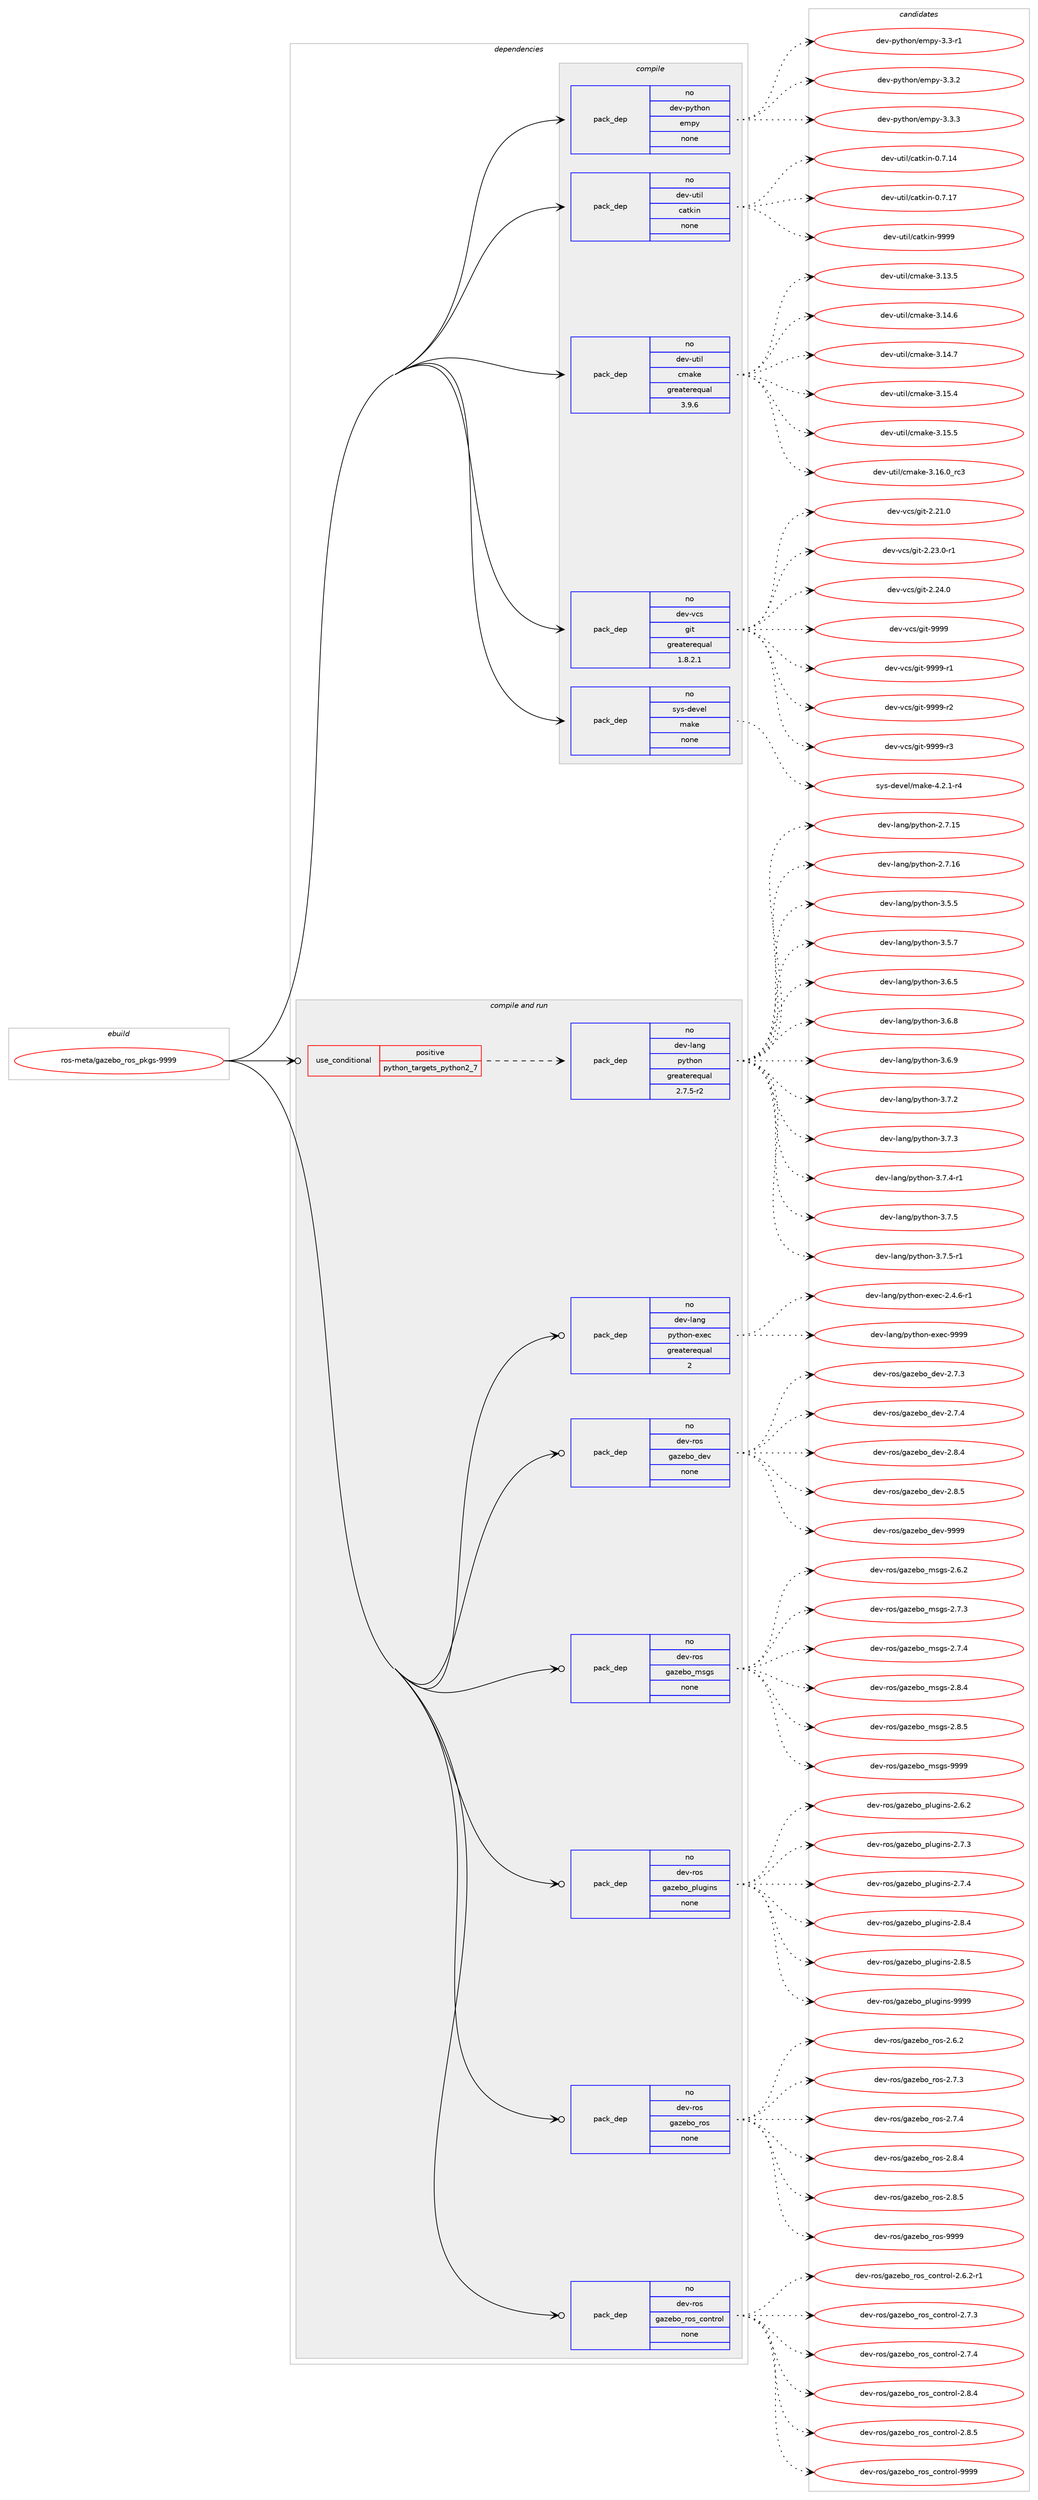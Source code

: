 digraph prolog {

# *************
# Graph options
# *************

newrank=true;
concentrate=true;
compound=true;
graph [rankdir=LR,fontname=Helvetica,fontsize=10,ranksep=1.5];#, ranksep=2.5, nodesep=0.2];
edge  [arrowhead=vee];
node  [fontname=Helvetica,fontsize=10];

# **********
# The ebuild
# **********

subgraph cluster_leftcol {
color=gray;
rank=same;
label=<<i>ebuild</i>>;
id [label="ros-meta/gazebo_ros_pkgs-9999", color=red, width=4, href="../ros-meta/gazebo_ros_pkgs-9999.svg"];
}

# ****************
# The dependencies
# ****************

subgraph cluster_midcol {
color=gray;
label=<<i>dependencies</i>>;
subgraph cluster_compile {
fillcolor="#eeeeee";
style=filled;
label=<<i>compile</i>>;
subgraph pack625257 {
dependency846531 [label=<<TABLE BORDER="0" CELLBORDER="1" CELLSPACING="0" CELLPADDING="4" WIDTH="220"><TR><TD ROWSPAN="6" CELLPADDING="30">pack_dep</TD></TR><TR><TD WIDTH="110">no</TD></TR><TR><TD>dev-python</TD></TR><TR><TD>empy</TD></TR><TR><TD>none</TD></TR><TR><TD></TD></TR></TABLE>>, shape=none, color=blue];
}
id:e -> dependency846531:w [weight=20,style="solid",arrowhead="vee"];
subgraph pack625258 {
dependency846532 [label=<<TABLE BORDER="0" CELLBORDER="1" CELLSPACING="0" CELLPADDING="4" WIDTH="220"><TR><TD ROWSPAN="6" CELLPADDING="30">pack_dep</TD></TR><TR><TD WIDTH="110">no</TD></TR><TR><TD>dev-util</TD></TR><TR><TD>catkin</TD></TR><TR><TD>none</TD></TR><TR><TD></TD></TR></TABLE>>, shape=none, color=blue];
}
id:e -> dependency846532:w [weight=20,style="solid",arrowhead="vee"];
subgraph pack625259 {
dependency846533 [label=<<TABLE BORDER="0" CELLBORDER="1" CELLSPACING="0" CELLPADDING="4" WIDTH="220"><TR><TD ROWSPAN="6" CELLPADDING="30">pack_dep</TD></TR><TR><TD WIDTH="110">no</TD></TR><TR><TD>dev-util</TD></TR><TR><TD>cmake</TD></TR><TR><TD>greaterequal</TD></TR><TR><TD>3.9.6</TD></TR></TABLE>>, shape=none, color=blue];
}
id:e -> dependency846533:w [weight=20,style="solid",arrowhead="vee"];
subgraph pack625260 {
dependency846534 [label=<<TABLE BORDER="0" CELLBORDER="1" CELLSPACING="0" CELLPADDING="4" WIDTH="220"><TR><TD ROWSPAN="6" CELLPADDING="30">pack_dep</TD></TR><TR><TD WIDTH="110">no</TD></TR><TR><TD>dev-vcs</TD></TR><TR><TD>git</TD></TR><TR><TD>greaterequal</TD></TR><TR><TD>1.8.2.1</TD></TR></TABLE>>, shape=none, color=blue];
}
id:e -> dependency846534:w [weight=20,style="solid",arrowhead="vee"];
subgraph pack625261 {
dependency846535 [label=<<TABLE BORDER="0" CELLBORDER="1" CELLSPACING="0" CELLPADDING="4" WIDTH="220"><TR><TD ROWSPAN="6" CELLPADDING="30">pack_dep</TD></TR><TR><TD WIDTH="110">no</TD></TR><TR><TD>sys-devel</TD></TR><TR><TD>make</TD></TR><TR><TD>none</TD></TR><TR><TD></TD></TR></TABLE>>, shape=none, color=blue];
}
id:e -> dependency846535:w [weight=20,style="solid",arrowhead="vee"];
}
subgraph cluster_compileandrun {
fillcolor="#eeeeee";
style=filled;
label=<<i>compile and run</i>>;
subgraph cond206340 {
dependency846536 [label=<<TABLE BORDER="0" CELLBORDER="1" CELLSPACING="0" CELLPADDING="4"><TR><TD ROWSPAN="3" CELLPADDING="10">use_conditional</TD></TR><TR><TD>positive</TD></TR><TR><TD>python_targets_python2_7</TD></TR></TABLE>>, shape=none, color=red];
subgraph pack625262 {
dependency846537 [label=<<TABLE BORDER="0" CELLBORDER="1" CELLSPACING="0" CELLPADDING="4" WIDTH="220"><TR><TD ROWSPAN="6" CELLPADDING="30">pack_dep</TD></TR><TR><TD WIDTH="110">no</TD></TR><TR><TD>dev-lang</TD></TR><TR><TD>python</TD></TR><TR><TD>greaterequal</TD></TR><TR><TD>2.7.5-r2</TD></TR></TABLE>>, shape=none, color=blue];
}
dependency846536:e -> dependency846537:w [weight=20,style="dashed",arrowhead="vee"];
}
id:e -> dependency846536:w [weight=20,style="solid",arrowhead="odotvee"];
subgraph pack625263 {
dependency846538 [label=<<TABLE BORDER="0" CELLBORDER="1" CELLSPACING="0" CELLPADDING="4" WIDTH="220"><TR><TD ROWSPAN="6" CELLPADDING="30">pack_dep</TD></TR><TR><TD WIDTH="110">no</TD></TR><TR><TD>dev-lang</TD></TR><TR><TD>python-exec</TD></TR><TR><TD>greaterequal</TD></TR><TR><TD>2</TD></TR></TABLE>>, shape=none, color=blue];
}
id:e -> dependency846538:w [weight=20,style="solid",arrowhead="odotvee"];
subgraph pack625264 {
dependency846539 [label=<<TABLE BORDER="0" CELLBORDER="1" CELLSPACING="0" CELLPADDING="4" WIDTH="220"><TR><TD ROWSPAN="6" CELLPADDING="30">pack_dep</TD></TR><TR><TD WIDTH="110">no</TD></TR><TR><TD>dev-ros</TD></TR><TR><TD>gazebo_dev</TD></TR><TR><TD>none</TD></TR><TR><TD></TD></TR></TABLE>>, shape=none, color=blue];
}
id:e -> dependency846539:w [weight=20,style="solid",arrowhead="odotvee"];
subgraph pack625265 {
dependency846540 [label=<<TABLE BORDER="0" CELLBORDER="1" CELLSPACING="0" CELLPADDING="4" WIDTH="220"><TR><TD ROWSPAN="6" CELLPADDING="30">pack_dep</TD></TR><TR><TD WIDTH="110">no</TD></TR><TR><TD>dev-ros</TD></TR><TR><TD>gazebo_msgs</TD></TR><TR><TD>none</TD></TR><TR><TD></TD></TR></TABLE>>, shape=none, color=blue];
}
id:e -> dependency846540:w [weight=20,style="solid",arrowhead="odotvee"];
subgraph pack625266 {
dependency846541 [label=<<TABLE BORDER="0" CELLBORDER="1" CELLSPACING="0" CELLPADDING="4" WIDTH="220"><TR><TD ROWSPAN="6" CELLPADDING="30">pack_dep</TD></TR><TR><TD WIDTH="110">no</TD></TR><TR><TD>dev-ros</TD></TR><TR><TD>gazebo_plugins</TD></TR><TR><TD>none</TD></TR><TR><TD></TD></TR></TABLE>>, shape=none, color=blue];
}
id:e -> dependency846541:w [weight=20,style="solid",arrowhead="odotvee"];
subgraph pack625267 {
dependency846542 [label=<<TABLE BORDER="0" CELLBORDER="1" CELLSPACING="0" CELLPADDING="4" WIDTH="220"><TR><TD ROWSPAN="6" CELLPADDING="30">pack_dep</TD></TR><TR><TD WIDTH="110">no</TD></TR><TR><TD>dev-ros</TD></TR><TR><TD>gazebo_ros</TD></TR><TR><TD>none</TD></TR><TR><TD></TD></TR></TABLE>>, shape=none, color=blue];
}
id:e -> dependency846542:w [weight=20,style="solid",arrowhead="odotvee"];
subgraph pack625268 {
dependency846543 [label=<<TABLE BORDER="0" CELLBORDER="1" CELLSPACING="0" CELLPADDING="4" WIDTH="220"><TR><TD ROWSPAN="6" CELLPADDING="30">pack_dep</TD></TR><TR><TD WIDTH="110">no</TD></TR><TR><TD>dev-ros</TD></TR><TR><TD>gazebo_ros_control</TD></TR><TR><TD>none</TD></TR><TR><TD></TD></TR></TABLE>>, shape=none, color=blue];
}
id:e -> dependency846543:w [weight=20,style="solid",arrowhead="odotvee"];
}
subgraph cluster_run {
fillcolor="#eeeeee";
style=filled;
label=<<i>run</i>>;
}
}

# **************
# The candidates
# **************

subgraph cluster_choices {
rank=same;
color=gray;
label=<<i>candidates</i>>;

subgraph choice625257 {
color=black;
nodesep=1;
choice1001011184511212111610411111047101109112121455146514511449 [label="dev-python/empy-3.3-r1", color=red, width=4,href="../dev-python/empy-3.3-r1.svg"];
choice1001011184511212111610411111047101109112121455146514650 [label="dev-python/empy-3.3.2", color=red, width=4,href="../dev-python/empy-3.3.2.svg"];
choice1001011184511212111610411111047101109112121455146514651 [label="dev-python/empy-3.3.3", color=red, width=4,href="../dev-python/empy-3.3.3.svg"];
dependency846531:e -> choice1001011184511212111610411111047101109112121455146514511449:w [style=dotted,weight="100"];
dependency846531:e -> choice1001011184511212111610411111047101109112121455146514650:w [style=dotted,weight="100"];
dependency846531:e -> choice1001011184511212111610411111047101109112121455146514651:w [style=dotted,weight="100"];
}
subgraph choice625258 {
color=black;
nodesep=1;
choice1001011184511711610510847999711610710511045484655464952 [label="dev-util/catkin-0.7.14", color=red, width=4,href="../dev-util/catkin-0.7.14.svg"];
choice1001011184511711610510847999711610710511045484655464955 [label="dev-util/catkin-0.7.17", color=red, width=4,href="../dev-util/catkin-0.7.17.svg"];
choice100101118451171161051084799971161071051104557575757 [label="dev-util/catkin-9999", color=red, width=4,href="../dev-util/catkin-9999.svg"];
dependency846532:e -> choice1001011184511711610510847999711610710511045484655464952:w [style=dotted,weight="100"];
dependency846532:e -> choice1001011184511711610510847999711610710511045484655464955:w [style=dotted,weight="100"];
dependency846532:e -> choice100101118451171161051084799971161071051104557575757:w [style=dotted,weight="100"];
}
subgraph choice625259 {
color=black;
nodesep=1;
choice1001011184511711610510847991099710710145514649514653 [label="dev-util/cmake-3.13.5", color=red, width=4,href="../dev-util/cmake-3.13.5.svg"];
choice1001011184511711610510847991099710710145514649524654 [label="dev-util/cmake-3.14.6", color=red, width=4,href="../dev-util/cmake-3.14.6.svg"];
choice1001011184511711610510847991099710710145514649524655 [label="dev-util/cmake-3.14.7", color=red, width=4,href="../dev-util/cmake-3.14.7.svg"];
choice1001011184511711610510847991099710710145514649534652 [label="dev-util/cmake-3.15.4", color=red, width=4,href="../dev-util/cmake-3.15.4.svg"];
choice1001011184511711610510847991099710710145514649534653 [label="dev-util/cmake-3.15.5", color=red, width=4,href="../dev-util/cmake-3.15.5.svg"];
choice1001011184511711610510847991099710710145514649544648951149951 [label="dev-util/cmake-3.16.0_rc3", color=red, width=4,href="../dev-util/cmake-3.16.0_rc3.svg"];
dependency846533:e -> choice1001011184511711610510847991099710710145514649514653:w [style=dotted,weight="100"];
dependency846533:e -> choice1001011184511711610510847991099710710145514649524654:w [style=dotted,weight="100"];
dependency846533:e -> choice1001011184511711610510847991099710710145514649524655:w [style=dotted,weight="100"];
dependency846533:e -> choice1001011184511711610510847991099710710145514649534652:w [style=dotted,weight="100"];
dependency846533:e -> choice1001011184511711610510847991099710710145514649534653:w [style=dotted,weight="100"];
dependency846533:e -> choice1001011184511711610510847991099710710145514649544648951149951:w [style=dotted,weight="100"];
}
subgraph choice625260 {
color=black;
nodesep=1;
choice10010111845118991154710310511645504650494648 [label="dev-vcs/git-2.21.0", color=red, width=4,href="../dev-vcs/git-2.21.0.svg"];
choice100101118451189911547103105116455046505146484511449 [label="dev-vcs/git-2.23.0-r1", color=red, width=4,href="../dev-vcs/git-2.23.0-r1.svg"];
choice10010111845118991154710310511645504650524648 [label="dev-vcs/git-2.24.0", color=red, width=4,href="../dev-vcs/git-2.24.0.svg"];
choice1001011184511899115471031051164557575757 [label="dev-vcs/git-9999", color=red, width=4,href="../dev-vcs/git-9999.svg"];
choice10010111845118991154710310511645575757574511449 [label="dev-vcs/git-9999-r1", color=red, width=4,href="../dev-vcs/git-9999-r1.svg"];
choice10010111845118991154710310511645575757574511450 [label="dev-vcs/git-9999-r2", color=red, width=4,href="../dev-vcs/git-9999-r2.svg"];
choice10010111845118991154710310511645575757574511451 [label="dev-vcs/git-9999-r3", color=red, width=4,href="../dev-vcs/git-9999-r3.svg"];
dependency846534:e -> choice10010111845118991154710310511645504650494648:w [style=dotted,weight="100"];
dependency846534:e -> choice100101118451189911547103105116455046505146484511449:w [style=dotted,weight="100"];
dependency846534:e -> choice10010111845118991154710310511645504650524648:w [style=dotted,weight="100"];
dependency846534:e -> choice1001011184511899115471031051164557575757:w [style=dotted,weight="100"];
dependency846534:e -> choice10010111845118991154710310511645575757574511449:w [style=dotted,weight="100"];
dependency846534:e -> choice10010111845118991154710310511645575757574511450:w [style=dotted,weight="100"];
dependency846534:e -> choice10010111845118991154710310511645575757574511451:w [style=dotted,weight="100"];
}
subgraph choice625261 {
color=black;
nodesep=1;
choice1151211154510010111810110847109971071014552465046494511452 [label="sys-devel/make-4.2.1-r4", color=red, width=4,href="../sys-devel/make-4.2.1-r4.svg"];
dependency846535:e -> choice1151211154510010111810110847109971071014552465046494511452:w [style=dotted,weight="100"];
}
subgraph choice625262 {
color=black;
nodesep=1;
choice10010111845108971101034711212111610411111045504655464953 [label="dev-lang/python-2.7.15", color=red, width=4,href="../dev-lang/python-2.7.15.svg"];
choice10010111845108971101034711212111610411111045504655464954 [label="dev-lang/python-2.7.16", color=red, width=4,href="../dev-lang/python-2.7.16.svg"];
choice100101118451089711010347112121116104111110455146534653 [label="dev-lang/python-3.5.5", color=red, width=4,href="../dev-lang/python-3.5.5.svg"];
choice100101118451089711010347112121116104111110455146534655 [label="dev-lang/python-3.5.7", color=red, width=4,href="../dev-lang/python-3.5.7.svg"];
choice100101118451089711010347112121116104111110455146544653 [label="dev-lang/python-3.6.5", color=red, width=4,href="../dev-lang/python-3.6.5.svg"];
choice100101118451089711010347112121116104111110455146544656 [label="dev-lang/python-3.6.8", color=red, width=4,href="../dev-lang/python-3.6.8.svg"];
choice100101118451089711010347112121116104111110455146544657 [label="dev-lang/python-3.6.9", color=red, width=4,href="../dev-lang/python-3.6.9.svg"];
choice100101118451089711010347112121116104111110455146554650 [label="dev-lang/python-3.7.2", color=red, width=4,href="../dev-lang/python-3.7.2.svg"];
choice100101118451089711010347112121116104111110455146554651 [label="dev-lang/python-3.7.3", color=red, width=4,href="../dev-lang/python-3.7.3.svg"];
choice1001011184510897110103471121211161041111104551465546524511449 [label="dev-lang/python-3.7.4-r1", color=red, width=4,href="../dev-lang/python-3.7.4-r1.svg"];
choice100101118451089711010347112121116104111110455146554653 [label="dev-lang/python-3.7.5", color=red, width=4,href="../dev-lang/python-3.7.5.svg"];
choice1001011184510897110103471121211161041111104551465546534511449 [label="dev-lang/python-3.7.5-r1", color=red, width=4,href="../dev-lang/python-3.7.5-r1.svg"];
dependency846537:e -> choice10010111845108971101034711212111610411111045504655464953:w [style=dotted,weight="100"];
dependency846537:e -> choice10010111845108971101034711212111610411111045504655464954:w [style=dotted,weight="100"];
dependency846537:e -> choice100101118451089711010347112121116104111110455146534653:w [style=dotted,weight="100"];
dependency846537:e -> choice100101118451089711010347112121116104111110455146534655:w [style=dotted,weight="100"];
dependency846537:e -> choice100101118451089711010347112121116104111110455146544653:w [style=dotted,weight="100"];
dependency846537:e -> choice100101118451089711010347112121116104111110455146544656:w [style=dotted,weight="100"];
dependency846537:e -> choice100101118451089711010347112121116104111110455146544657:w [style=dotted,weight="100"];
dependency846537:e -> choice100101118451089711010347112121116104111110455146554650:w [style=dotted,weight="100"];
dependency846537:e -> choice100101118451089711010347112121116104111110455146554651:w [style=dotted,weight="100"];
dependency846537:e -> choice1001011184510897110103471121211161041111104551465546524511449:w [style=dotted,weight="100"];
dependency846537:e -> choice100101118451089711010347112121116104111110455146554653:w [style=dotted,weight="100"];
dependency846537:e -> choice1001011184510897110103471121211161041111104551465546534511449:w [style=dotted,weight="100"];
}
subgraph choice625263 {
color=black;
nodesep=1;
choice10010111845108971101034711212111610411111045101120101994550465246544511449 [label="dev-lang/python-exec-2.4.6-r1", color=red, width=4,href="../dev-lang/python-exec-2.4.6-r1.svg"];
choice10010111845108971101034711212111610411111045101120101994557575757 [label="dev-lang/python-exec-9999", color=red, width=4,href="../dev-lang/python-exec-9999.svg"];
dependency846538:e -> choice10010111845108971101034711212111610411111045101120101994550465246544511449:w [style=dotted,weight="100"];
dependency846538:e -> choice10010111845108971101034711212111610411111045101120101994557575757:w [style=dotted,weight="100"];
}
subgraph choice625264 {
color=black;
nodesep=1;
choice1001011184511411111547103971221019811195100101118455046554651 [label="dev-ros/gazebo_dev-2.7.3", color=red, width=4,href="../dev-ros/gazebo_dev-2.7.3.svg"];
choice1001011184511411111547103971221019811195100101118455046554652 [label="dev-ros/gazebo_dev-2.7.4", color=red, width=4,href="../dev-ros/gazebo_dev-2.7.4.svg"];
choice1001011184511411111547103971221019811195100101118455046564652 [label="dev-ros/gazebo_dev-2.8.4", color=red, width=4,href="../dev-ros/gazebo_dev-2.8.4.svg"];
choice1001011184511411111547103971221019811195100101118455046564653 [label="dev-ros/gazebo_dev-2.8.5", color=red, width=4,href="../dev-ros/gazebo_dev-2.8.5.svg"];
choice10010111845114111115471039712210198111951001011184557575757 [label="dev-ros/gazebo_dev-9999", color=red, width=4,href="../dev-ros/gazebo_dev-9999.svg"];
dependency846539:e -> choice1001011184511411111547103971221019811195100101118455046554651:w [style=dotted,weight="100"];
dependency846539:e -> choice1001011184511411111547103971221019811195100101118455046554652:w [style=dotted,weight="100"];
dependency846539:e -> choice1001011184511411111547103971221019811195100101118455046564652:w [style=dotted,weight="100"];
dependency846539:e -> choice1001011184511411111547103971221019811195100101118455046564653:w [style=dotted,weight="100"];
dependency846539:e -> choice10010111845114111115471039712210198111951001011184557575757:w [style=dotted,weight="100"];
}
subgraph choice625265 {
color=black;
nodesep=1;
choice1001011184511411111547103971221019811195109115103115455046544650 [label="dev-ros/gazebo_msgs-2.6.2", color=red, width=4,href="../dev-ros/gazebo_msgs-2.6.2.svg"];
choice1001011184511411111547103971221019811195109115103115455046554651 [label="dev-ros/gazebo_msgs-2.7.3", color=red, width=4,href="../dev-ros/gazebo_msgs-2.7.3.svg"];
choice1001011184511411111547103971221019811195109115103115455046554652 [label="dev-ros/gazebo_msgs-2.7.4", color=red, width=4,href="../dev-ros/gazebo_msgs-2.7.4.svg"];
choice1001011184511411111547103971221019811195109115103115455046564652 [label="dev-ros/gazebo_msgs-2.8.4", color=red, width=4,href="../dev-ros/gazebo_msgs-2.8.4.svg"];
choice1001011184511411111547103971221019811195109115103115455046564653 [label="dev-ros/gazebo_msgs-2.8.5", color=red, width=4,href="../dev-ros/gazebo_msgs-2.8.5.svg"];
choice10010111845114111115471039712210198111951091151031154557575757 [label="dev-ros/gazebo_msgs-9999", color=red, width=4,href="../dev-ros/gazebo_msgs-9999.svg"];
dependency846540:e -> choice1001011184511411111547103971221019811195109115103115455046544650:w [style=dotted,weight="100"];
dependency846540:e -> choice1001011184511411111547103971221019811195109115103115455046554651:w [style=dotted,weight="100"];
dependency846540:e -> choice1001011184511411111547103971221019811195109115103115455046554652:w [style=dotted,weight="100"];
dependency846540:e -> choice1001011184511411111547103971221019811195109115103115455046564652:w [style=dotted,weight="100"];
dependency846540:e -> choice1001011184511411111547103971221019811195109115103115455046564653:w [style=dotted,weight="100"];
dependency846540:e -> choice10010111845114111115471039712210198111951091151031154557575757:w [style=dotted,weight="100"];
}
subgraph choice625266 {
color=black;
nodesep=1;
choice1001011184511411111547103971221019811195112108117103105110115455046544650 [label="dev-ros/gazebo_plugins-2.6.2", color=red, width=4,href="../dev-ros/gazebo_plugins-2.6.2.svg"];
choice1001011184511411111547103971221019811195112108117103105110115455046554651 [label="dev-ros/gazebo_plugins-2.7.3", color=red, width=4,href="../dev-ros/gazebo_plugins-2.7.3.svg"];
choice1001011184511411111547103971221019811195112108117103105110115455046554652 [label="dev-ros/gazebo_plugins-2.7.4", color=red, width=4,href="../dev-ros/gazebo_plugins-2.7.4.svg"];
choice1001011184511411111547103971221019811195112108117103105110115455046564652 [label="dev-ros/gazebo_plugins-2.8.4", color=red, width=4,href="../dev-ros/gazebo_plugins-2.8.4.svg"];
choice1001011184511411111547103971221019811195112108117103105110115455046564653 [label="dev-ros/gazebo_plugins-2.8.5", color=red, width=4,href="../dev-ros/gazebo_plugins-2.8.5.svg"];
choice10010111845114111115471039712210198111951121081171031051101154557575757 [label="dev-ros/gazebo_plugins-9999", color=red, width=4,href="../dev-ros/gazebo_plugins-9999.svg"];
dependency846541:e -> choice1001011184511411111547103971221019811195112108117103105110115455046544650:w [style=dotted,weight="100"];
dependency846541:e -> choice1001011184511411111547103971221019811195112108117103105110115455046554651:w [style=dotted,weight="100"];
dependency846541:e -> choice1001011184511411111547103971221019811195112108117103105110115455046554652:w [style=dotted,weight="100"];
dependency846541:e -> choice1001011184511411111547103971221019811195112108117103105110115455046564652:w [style=dotted,weight="100"];
dependency846541:e -> choice1001011184511411111547103971221019811195112108117103105110115455046564653:w [style=dotted,weight="100"];
dependency846541:e -> choice10010111845114111115471039712210198111951121081171031051101154557575757:w [style=dotted,weight="100"];
}
subgraph choice625267 {
color=black;
nodesep=1;
choice1001011184511411111547103971221019811195114111115455046544650 [label="dev-ros/gazebo_ros-2.6.2", color=red, width=4,href="../dev-ros/gazebo_ros-2.6.2.svg"];
choice1001011184511411111547103971221019811195114111115455046554651 [label="dev-ros/gazebo_ros-2.7.3", color=red, width=4,href="../dev-ros/gazebo_ros-2.7.3.svg"];
choice1001011184511411111547103971221019811195114111115455046554652 [label="dev-ros/gazebo_ros-2.7.4", color=red, width=4,href="../dev-ros/gazebo_ros-2.7.4.svg"];
choice1001011184511411111547103971221019811195114111115455046564652 [label="dev-ros/gazebo_ros-2.8.4", color=red, width=4,href="../dev-ros/gazebo_ros-2.8.4.svg"];
choice1001011184511411111547103971221019811195114111115455046564653 [label="dev-ros/gazebo_ros-2.8.5", color=red, width=4,href="../dev-ros/gazebo_ros-2.8.5.svg"];
choice10010111845114111115471039712210198111951141111154557575757 [label="dev-ros/gazebo_ros-9999", color=red, width=4,href="../dev-ros/gazebo_ros-9999.svg"];
dependency846542:e -> choice1001011184511411111547103971221019811195114111115455046544650:w [style=dotted,weight="100"];
dependency846542:e -> choice1001011184511411111547103971221019811195114111115455046554651:w [style=dotted,weight="100"];
dependency846542:e -> choice1001011184511411111547103971221019811195114111115455046554652:w [style=dotted,weight="100"];
dependency846542:e -> choice1001011184511411111547103971221019811195114111115455046564652:w [style=dotted,weight="100"];
dependency846542:e -> choice1001011184511411111547103971221019811195114111115455046564653:w [style=dotted,weight="100"];
dependency846542:e -> choice10010111845114111115471039712210198111951141111154557575757:w [style=dotted,weight="100"];
}
subgraph choice625268 {
color=black;
nodesep=1;
choice100101118451141111154710397122101981119511411111595991111101161141111084550465446504511449 [label="dev-ros/gazebo_ros_control-2.6.2-r1", color=red, width=4,href="../dev-ros/gazebo_ros_control-2.6.2-r1.svg"];
choice10010111845114111115471039712210198111951141111159599111110116114111108455046554651 [label="dev-ros/gazebo_ros_control-2.7.3", color=red, width=4,href="../dev-ros/gazebo_ros_control-2.7.3.svg"];
choice10010111845114111115471039712210198111951141111159599111110116114111108455046554652 [label="dev-ros/gazebo_ros_control-2.7.4", color=red, width=4,href="../dev-ros/gazebo_ros_control-2.7.4.svg"];
choice10010111845114111115471039712210198111951141111159599111110116114111108455046564652 [label="dev-ros/gazebo_ros_control-2.8.4", color=red, width=4,href="../dev-ros/gazebo_ros_control-2.8.4.svg"];
choice10010111845114111115471039712210198111951141111159599111110116114111108455046564653 [label="dev-ros/gazebo_ros_control-2.8.5", color=red, width=4,href="../dev-ros/gazebo_ros_control-2.8.5.svg"];
choice100101118451141111154710397122101981119511411111595991111101161141111084557575757 [label="dev-ros/gazebo_ros_control-9999", color=red, width=4,href="../dev-ros/gazebo_ros_control-9999.svg"];
dependency846543:e -> choice100101118451141111154710397122101981119511411111595991111101161141111084550465446504511449:w [style=dotted,weight="100"];
dependency846543:e -> choice10010111845114111115471039712210198111951141111159599111110116114111108455046554651:w [style=dotted,weight="100"];
dependency846543:e -> choice10010111845114111115471039712210198111951141111159599111110116114111108455046554652:w [style=dotted,weight="100"];
dependency846543:e -> choice10010111845114111115471039712210198111951141111159599111110116114111108455046564652:w [style=dotted,weight="100"];
dependency846543:e -> choice10010111845114111115471039712210198111951141111159599111110116114111108455046564653:w [style=dotted,weight="100"];
dependency846543:e -> choice100101118451141111154710397122101981119511411111595991111101161141111084557575757:w [style=dotted,weight="100"];
}
}

}
